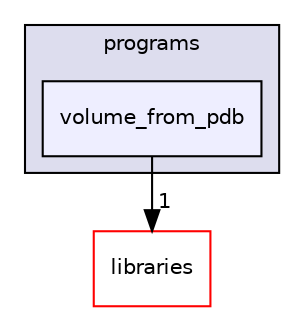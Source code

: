 digraph "xmipp/applications/programs/volume_from_pdb" {
  compound=true
  node [ fontsize="10", fontname="Helvetica"];
  edge [ labelfontsize="10", labelfontname="Helvetica"];
  subgraph clusterdir_592b16dc4070b933e5655da2b0d20bbb {
    graph [ bgcolor="#ddddee", pencolor="black", label="programs" fontname="Helvetica", fontsize="10", URL="dir_592b16dc4070b933e5655da2b0d20bbb.html"]
  dir_27f1273f13c91afe1b6d3427d592e9fd [shape=box, label="volume_from_pdb", style="filled", fillcolor="#eeeeff", pencolor="black", URL="dir_27f1273f13c91afe1b6d3427d592e9fd.html"];
  }
  dir_29dba3f3840f20df3b04d1972e99046b [shape=box label="libraries" fillcolor="white" style="filled" color="red" URL="dir_29dba3f3840f20df3b04d1972e99046b.html"];
  dir_27f1273f13c91afe1b6d3427d592e9fd->dir_29dba3f3840f20df3b04d1972e99046b [headlabel="1", labeldistance=1.5 headhref="dir_000249_000027.html"];
}
